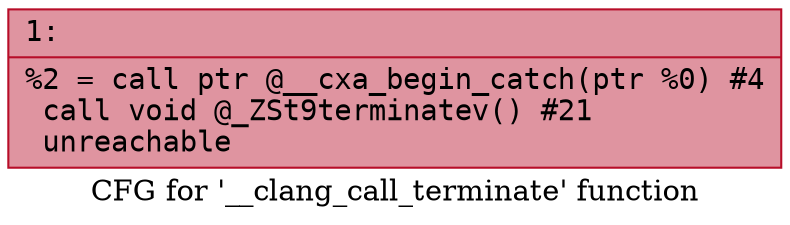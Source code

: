 digraph "CFG for '__clang_call_terminate' function" {
	label="CFG for '__clang_call_terminate' function";

	Node0x6000009080a0 [shape=record,color="#b70d28ff", style=filled, fillcolor="#b70d2870" fontname="Courier",label="{1:\l|  %2 = call ptr @__cxa_begin_catch(ptr %0) #4\l  call void @_ZSt9terminatev() #21\l  unreachable\l}"];
}
